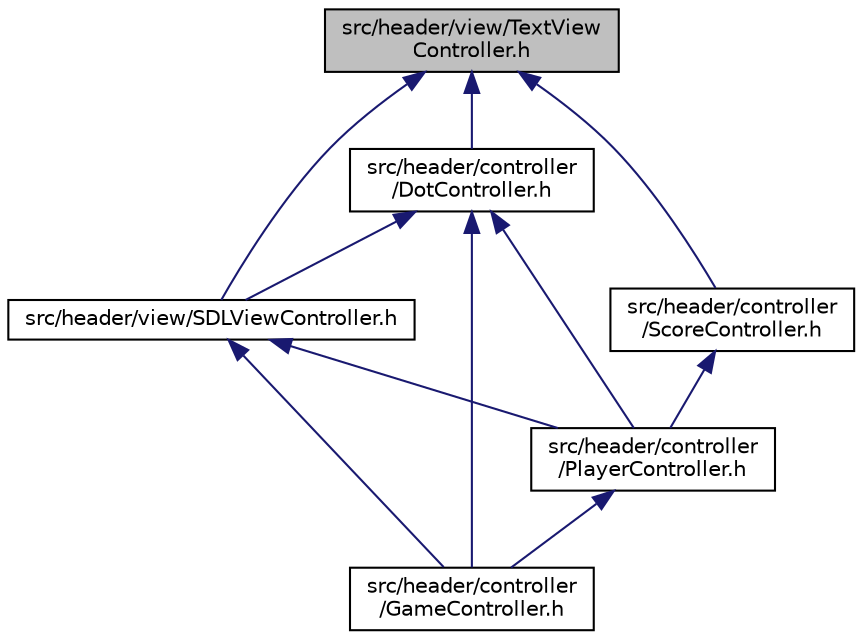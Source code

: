 digraph "src/header/view/TextViewController.h"
{
 // LATEX_PDF_SIZE
  edge [fontname="Helvetica",fontsize="10",labelfontname="Helvetica",labelfontsize="10"];
  node [fontname="Helvetica",fontsize="10",shape=record];
  Node1 [label="src/header/view/TextView\lController.h",height=0.2,width=0.4,color="black", fillcolor="grey75", style="filled", fontcolor="black",tooltip=" "];
  Node1 -> Node2 [dir="back",color="midnightblue",fontsize="10",style="solid",fontname="Helvetica"];
  Node2 [label="src/header/controller\l/DotController.h",height=0.2,width=0.4,color="black", fillcolor="white", style="filled",URL="$DotController_8h.html",tooltip="This file contains the declaration of the DotController class."];
  Node2 -> Node3 [dir="back",color="midnightblue",fontsize="10",style="solid",fontname="Helvetica"];
  Node3 [label="src/header/controller\l/GameController.h",height=0.2,width=0.4,color="black", fillcolor="white", style="filled",URL="$GameController_8h.html",tooltip=" "];
  Node2 -> Node4 [dir="back",color="midnightblue",fontsize="10",style="solid",fontname="Helvetica"];
  Node4 [label="src/header/controller\l/PlayerController.h",height=0.2,width=0.4,color="black", fillcolor="white", style="filled",URL="$PlayerController_8h.html",tooltip=" "];
  Node4 -> Node3 [dir="back",color="midnightblue",fontsize="10",style="solid",fontname="Helvetica"];
  Node2 -> Node5 [dir="back",color="midnightblue",fontsize="10",style="solid",fontname="Helvetica"];
  Node5 [label="src/header/view/SDLViewController.h",height=0.2,width=0.4,color="black", fillcolor="white", style="filled",URL="$SDLViewController_8h.html",tooltip="Header file for SDLViewController class, which manages connections to SDL library to manage the view ..."];
  Node5 -> Node3 [dir="back",color="midnightblue",fontsize="10",style="solid",fontname="Helvetica"];
  Node5 -> Node4 [dir="back",color="midnightblue",fontsize="10",style="solid",fontname="Helvetica"];
  Node1 -> Node6 [dir="back",color="midnightblue",fontsize="10",style="solid",fontname="Helvetica"];
  Node6 [label="src/header/controller\l/ScoreController.h",height=0.2,width=0.4,color="black", fillcolor="white", style="filled",URL="$ScoreController_8h.html",tooltip="A class responsible for managing the player's score and updating the text view."];
  Node6 -> Node4 [dir="back",color="midnightblue",fontsize="10",style="solid",fontname="Helvetica"];
  Node1 -> Node5 [dir="back",color="midnightblue",fontsize="10",style="solid",fontname="Helvetica"];
}
